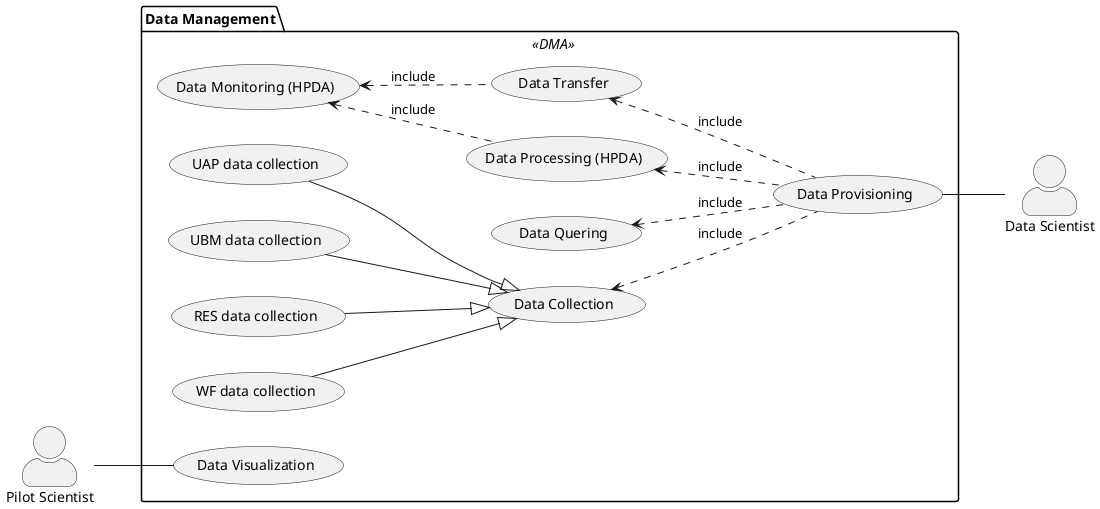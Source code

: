 @startuml hidalgo2_dma
'left to right direction
skinparam actorStyle awesome

'packages

package "Data Management" << DMA >> {
    left to right direction


    usecase SCODMA001 as "
    Data Quering
    "

    usecase SCODMA002 as "
    UAP data collection
    "

    usecase SCODMA003 as "
    UBM data collection
    "

    usecase SCODMA004 as "
    RES data collection
    "

    usecase SCODMA005 as "
    WF data collection
    "

    usecase SCODMA006  as "
    Data Provisioning
    "

    usecase SCODMA007  as "
    Data Collection
    "

    usecase SCODMA008  as "
    Data Transfer
    "

    usecase SCODMA009  as "
    Data Processing (HPDA)
    "

    usecase SCODMA010  as "
    Data Monitoring (HPDA)
    "

    usecase SCODMA011  as "
    Data Visualization
    "

    SCODMA002 -d-|> SCODMA007
    SCODMA003 -d-|> SCODMA007
    SCODMA004 -d-|> SCODMA007
    SCODMA005 -d-|> SCODMA007

    
    SCODMA006 .u.> SCODMA001 : include
    SCODMA006 .u.> SCODMA007 : include
    SCODMA006 .u.> SCODMA008 : include
    SCODMA006 .u.> SCODMA009 : include

    SCODMA008 .u.> SCODMA010 : include
    SCODMA009 .u.> SCODMA010 : include
}

'actors
actor "Pilot Scientist" as pilot_scientist
actor "Data Scientist" as data_scientist

data_scientist -u- SCODMA006
pilot_scientist -d- SCODMA011


skinparam usecase<<check>> {
    BackgroundColor LightBlue
}

@enduml